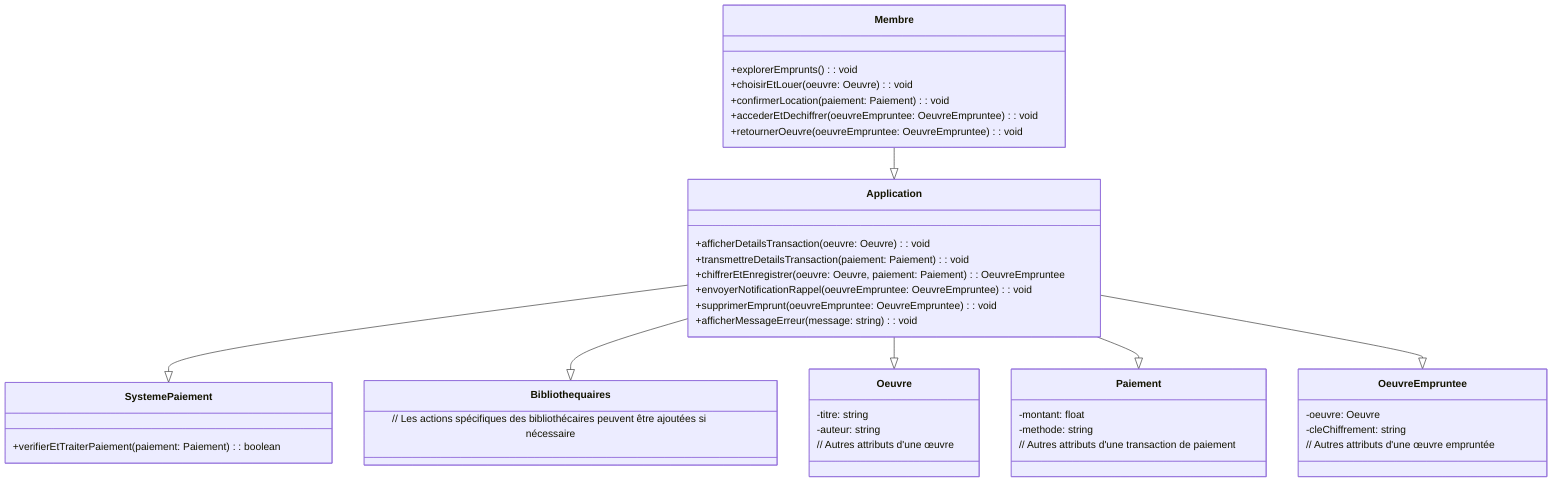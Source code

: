 classDiagram
  class Membre {
    +explorerEmprunts(): void
    +choisirEtLouer(oeuvre: Oeuvre): void
    +confirmerLocation(paiement: Paiement): void
    +accederEtDechiffrer(oeuvreEmpruntee: OeuvreEmpruntee): void
    +retournerOeuvre(oeuvreEmpruntee: OeuvreEmpruntee): void
  }

  class Application {
    +afficherDetailsTransaction(oeuvre: Oeuvre): void
    +transmettreDetailsTransaction(paiement: Paiement): void
    +chiffrerEtEnregistrer(oeuvre: Oeuvre, paiement: Paiement): OeuvreEmpruntee
    +envoyerNotificationRappel(oeuvreEmpruntee: OeuvreEmpruntee): void
    +supprimerEmprunt(oeuvreEmpruntee: OeuvreEmpruntee): void
    +afficherMessageErreur(message: string): void
  }

  class SystemePaiement {
    +verifierEtTraiterPaiement(paiement: Paiement): boolean
  }

  class Bibliothequaires {
    // Les actions spécifiques des bibliothécaires peuvent être ajoutées si nécessaire
  }

  class Oeuvre {
    -titre: string
    -auteur: string
    // Autres attributs d'une œuvre
  }

  class Paiement {
    -montant: float
    -methode: string
    // Autres attributs d'une transaction de paiement
  }

  class OeuvreEmpruntee {
    -oeuvre: Oeuvre
    -cleChiffrement: string
    // Autres attributs d'une œuvre empruntée
  }

  Membre --|> Application
  Application --|> SystemePaiement
  Application --|> Bibliothequaires
  Application --|> Oeuvre
  Application --|> Paiement
  Application --|> OeuvreEmpruntee